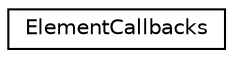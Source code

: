 digraph "类继承关系图"
{
 // INTERACTIVE_SVG=YES
 // LATEX_PDF_SIZE
  edge [fontname="Helvetica",fontsize="10",labelfontname="Helvetica",labelfontsize="10"];
  node [fontname="Helvetica",fontsize="10",shape=record];
  rankdir="LR";
  Node0 [label="ElementCallbacks",height=0.2,width=0.4,color="black", fillcolor="white", style="filled",URL="$d4/d30/struct_element_callbacks.html",tooltip=" "];
}
